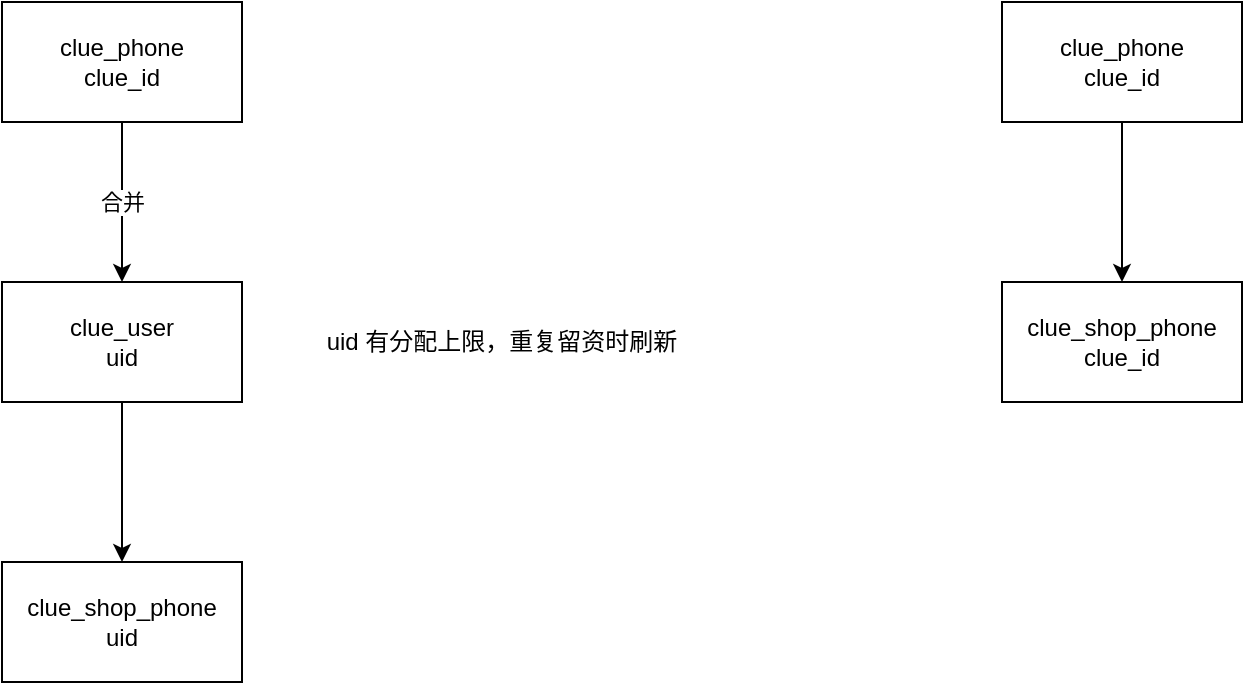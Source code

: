<mxfile version="14.9.2" type="github">
  <diagram id="7u5CSR-1bIaTYrTTK4JL" name="第 1 页">
    <mxGraphModel dx="716" dy="383" grid="1" gridSize="10" guides="1" tooltips="1" connect="1" arrows="1" fold="1" page="1" pageScale="1" pageWidth="827" pageHeight="1169" math="0" shadow="0">
      <root>
        <mxCell id="0" />
        <mxCell id="1" parent="0" />
        <mxCell id="ekZnBHrTn4lVR_nXKOUL-3" value="合并" style="edgeStyle=orthogonalEdgeStyle;rounded=0;orthogonalLoop=1;jettySize=auto;html=1;" edge="1" parent="1" source="ekZnBHrTn4lVR_nXKOUL-1" target="ekZnBHrTn4lVR_nXKOUL-2">
          <mxGeometry relative="1" as="geometry" />
        </mxCell>
        <mxCell id="ekZnBHrTn4lVR_nXKOUL-1" value="clue_phone&lt;br&gt;clue_id" style="rounded=0;whiteSpace=wrap;html=1;" vertex="1" parent="1">
          <mxGeometry x="50" y="50" width="120" height="60" as="geometry" />
        </mxCell>
        <mxCell id="ekZnBHrTn4lVR_nXKOUL-8" value="" style="edgeStyle=orthogonalEdgeStyle;rounded=0;orthogonalLoop=1;jettySize=auto;html=1;" edge="1" parent="1" source="ekZnBHrTn4lVR_nXKOUL-2" target="ekZnBHrTn4lVR_nXKOUL-7">
          <mxGeometry relative="1" as="geometry" />
        </mxCell>
        <mxCell id="ekZnBHrTn4lVR_nXKOUL-2" value="clue_user&lt;br&gt;uid" style="rounded=0;whiteSpace=wrap;html=1;" vertex="1" parent="1">
          <mxGeometry x="50" y="190" width="120" height="60" as="geometry" />
        </mxCell>
        <mxCell id="ekZnBHrTn4lVR_nXKOUL-6" value="" style="edgeStyle=orthogonalEdgeStyle;rounded=0;orthogonalLoop=1;jettySize=auto;html=1;" edge="1" parent="1" source="ekZnBHrTn4lVR_nXKOUL-4" target="ekZnBHrTn4lVR_nXKOUL-5">
          <mxGeometry relative="1" as="geometry" />
        </mxCell>
        <mxCell id="ekZnBHrTn4lVR_nXKOUL-4" value="clue_phone&lt;br&gt;clue_id" style="rounded=0;whiteSpace=wrap;html=1;" vertex="1" parent="1">
          <mxGeometry x="550" y="50" width="120" height="60" as="geometry" />
        </mxCell>
        <mxCell id="ekZnBHrTn4lVR_nXKOUL-5" value="clue_shop_phone&lt;br&gt;clue_id" style="rounded=0;whiteSpace=wrap;html=1;" vertex="1" parent="1">
          <mxGeometry x="550" y="190" width="120" height="60" as="geometry" />
        </mxCell>
        <mxCell id="ekZnBHrTn4lVR_nXKOUL-7" value="clue_shop_phone&lt;br&gt;uid" style="rounded=0;whiteSpace=wrap;html=1;" vertex="1" parent="1">
          <mxGeometry x="50" y="330" width="120" height="60" as="geometry" />
        </mxCell>
        <mxCell id="ekZnBHrTn4lVR_nXKOUL-9" value="uid 有分配上限，重复留资时刷新" style="text;html=1;strokeColor=none;fillColor=none;align=center;verticalAlign=middle;whiteSpace=wrap;rounded=0;" vertex="1" parent="1">
          <mxGeometry x="200" y="210" width="200" height="20" as="geometry" />
        </mxCell>
      </root>
    </mxGraphModel>
  </diagram>
</mxfile>
